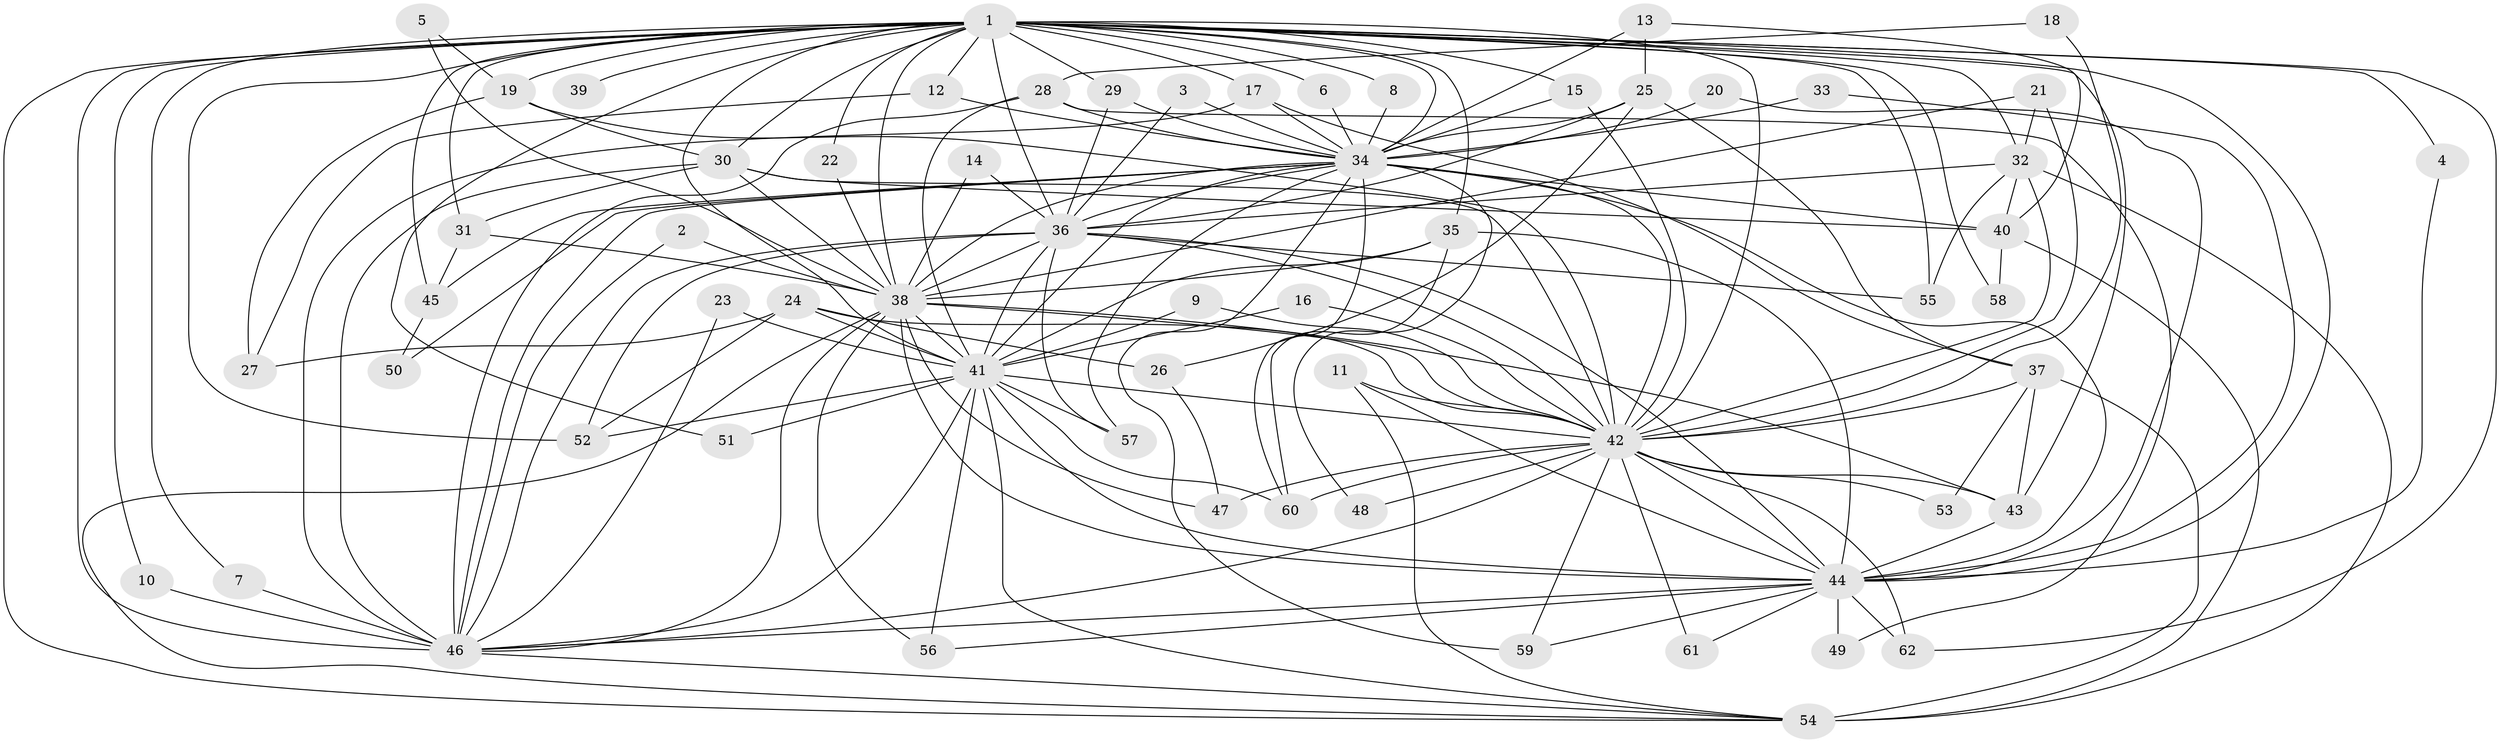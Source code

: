 // original degree distribution, {24: 0.016129032258064516, 25: 0.008064516129032258, 21: 0.008064516129032258, 22: 0.008064516129032258, 30: 0.008064516129032258, 18: 0.016129032258064516, 33: 0.008064516129032258, 10: 0.008064516129032258, 4: 0.08064516129032258, 5: 0.03225806451612903, 6: 0.03225806451612903, 3: 0.24193548387096775, 2: 0.5080645161290323, 7: 0.024193548387096774}
// Generated by graph-tools (version 1.1) at 2025/25/03/09/25 03:25:52]
// undirected, 62 vertices, 171 edges
graph export_dot {
graph [start="1"]
  node [color=gray90,style=filled];
  1;
  2;
  3;
  4;
  5;
  6;
  7;
  8;
  9;
  10;
  11;
  12;
  13;
  14;
  15;
  16;
  17;
  18;
  19;
  20;
  21;
  22;
  23;
  24;
  25;
  26;
  27;
  28;
  29;
  30;
  31;
  32;
  33;
  34;
  35;
  36;
  37;
  38;
  39;
  40;
  41;
  42;
  43;
  44;
  45;
  46;
  47;
  48;
  49;
  50;
  51;
  52;
  53;
  54;
  55;
  56;
  57;
  58;
  59;
  60;
  61;
  62;
  1 -- 4 [weight=1.0];
  1 -- 6 [weight=1.0];
  1 -- 7 [weight=1.0];
  1 -- 8 [weight=1.0];
  1 -- 10 [weight=1.0];
  1 -- 12 [weight=1.0];
  1 -- 15 [weight=1.0];
  1 -- 17 [weight=1.0];
  1 -- 19 [weight=1.0];
  1 -- 22 [weight=1.0];
  1 -- 29 [weight=1.0];
  1 -- 30 [weight=1.0];
  1 -- 31 [weight=2.0];
  1 -- 32 [weight=1.0];
  1 -- 34 [weight=5.0];
  1 -- 35 [weight=1.0];
  1 -- 36 [weight=4.0];
  1 -- 38 [weight=4.0];
  1 -- 39 [weight=1.0];
  1 -- 41 [weight=3.0];
  1 -- 42 [weight=4.0];
  1 -- 43 [weight=1.0];
  1 -- 44 [weight=3.0];
  1 -- 45 [weight=1.0];
  1 -- 46 [weight=4.0];
  1 -- 51 [weight=1.0];
  1 -- 52 [weight=1.0];
  1 -- 54 [weight=1.0];
  1 -- 55 [weight=1.0];
  1 -- 58 [weight=1.0];
  1 -- 62 [weight=1.0];
  2 -- 38 [weight=1.0];
  2 -- 46 [weight=1.0];
  3 -- 34 [weight=1.0];
  3 -- 36 [weight=1.0];
  4 -- 44 [weight=1.0];
  5 -- 19 [weight=1.0];
  5 -- 38 [weight=1.0];
  6 -- 34 [weight=1.0];
  7 -- 46 [weight=1.0];
  8 -- 34 [weight=1.0];
  9 -- 41 [weight=2.0];
  9 -- 42 [weight=1.0];
  10 -- 46 [weight=1.0];
  11 -- 42 [weight=1.0];
  11 -- 44 [weight=1.0];
  11 -- 54 [weight=1.0];
  12 -- 27 [weight=1.0];
  12 -- 34 [weight=1.0];
  13 -- 25 [weight=1.0];
  13 -- 34 [weight=1.0];
  13 -- 40 [weight=1.0];
  14 -- 36 [weight=1.0];
  14 -- 38 [weight=1.0];
  15 -- 34 [weight=1.0];
  15 -- 42 [weight=1.0];
  16 -- 41 [weight=1.0];
  16 -- 42 [weight=1.0];
  17 -- 34 [weight=1.0];
  17 -- 37 [weight=1.0];
  17 -- 46 [weight=1.0];
  18 -- 28 [weight=1.0];
  18 -- 42 [weight=1.0];
  19 -- 27 [weight=1.0];
  19 -- 30 [weight=1.0];
  19 -- 42 [weight=1.0];
  20 -- 34 [weight=1.0];
  20 -- 44 [weight=1.0];
  21 -- 32 [weight=1.0];
  21 -- 38 [weight=1.0];
  21 -- 42 [weight=1.0];
  22 -- 38 [weight=1.0];
  23 -- 41 [weight=1.0];
  23 -- 46 [weight=1.0];
  24 -- 26 [weight=1.0];
  24 -- 27 [weight=1.0];
  24 -- 41 [weight=1.0];
  24 -- 42 [weight=1.0];
  24 -- 52 [weight=1.0];
  25 -- 26 [weight=1.0];
  25 -- 34 [weight=1.0];
  25 -- 36 [weight=1.0];
  25 -- 37 [weight=1.0];
  26 -- 47 [weight=1.0];
  28 -- 34 [weight=1.0];
  28 -- 41 [weight=2.0];
  28 -- 46 [weight=1.0];
  28 -- 49 [weight=1.0];
  29 -- 34 [weight=1.0];
  29 -- 36 [weight=1.0];
  30 -- 31 [weight=1.0];
  30 -- 38 [weight=1.0];
  30 -- 40 [weight=1.0];
  30 -- 42 [weight=1.0];
  30 -- 46 [weight=1.0];
  31 -- 38 [weight=1.0];
  31 -- 45 [weight=1.0];
  32 -- 36 [weight=1.0];
  32 -- 40 [weight=1.0];
  32 -- 42 [weight=2.0];
  32 -- 54 [weight=1.0];
  32 -- 55 [weight=1.0];
  33 -- 34 [weight=1.0];
  33 -- 44 [weight=1.0];
  34 -- 36 [weight=2.0];
  34 -- 38 [weight=1.0];
  34 -- 40 [weight=1.0];
  34 -- 41 [weight=1.0];
  34 -- 42 [weight=1.0];
  34 -- 44 [weight=1.0];
  34 -- 45 [weight=1.0];
  34 -- 46 [weight=1.0];
  34 -- 48 [weight=1.0];
  34 -- 50 [weight=1.0];
  34 -- 57 [weight=1.0];
  34 -- 59 [weight=1.0];
  34 -- 60 [weight=1.0];
  35 -- 38 [weight=1.0];
  35 -- 41 [weight=1.0];
  35 -- 44 [weight=3.0];
  35 -- 60 [weight=1.0];
  36 -- 38 [weight=1.0];
  36 -- 41 [weight=1.0];
  36 -- 42 [weight=1.0];
  36 -- 44 [weight=1.0];
  36 -- 46 [weight=1.0];
  36 -- 52 [weight=1.0];
  36 -- 55 [weight=1.0];
  36 -- 57 [weight=2.0];
  37 -- 42 [weight=2.0];
  37 -- 43 [weight=1.0];
  37 -- 53 [weight=1.0];
  37 -- 54 [weight=2.0];
  38 -- 41 [weight=1.0];
  38 -- 42 [weight=2.0];
  38 -- 43 [weight=1.0];
  38 -- 44 [weight=1.0];
  38 -- 46 [weight=1.0];
  38 -- 47 [weight=1.0];
  38 -- 54 [weight=1.0];
  38 -- 56 [weight=1.0];
  40 -- 54 [weight=2.0];
  40 -- 58 [weight=1.0];
  41 -- 42 [weight=1.0];
  41 -- 44 [weight=1.0];
  41 -- 46 [weight=2.0];
  41 -- 51 [weight=1.0];
  41 -- 52 [weight=1.0];
  41 -- 54 [weight=1.0];
  41 -- 56 [weight=1.0];
  41 -- 57 [weight=1.0];
  41 -- 60 [weight=1.0];
  42 -- 43 [weight=1.0];
  42 -- 44 [weight=1.0];
  42 -- 46 [weight=1.0];
  42 -- 47 [weight=1.0];
  42 -- 48 [weight=2.0];
  42 -- 53 [weight=1.0];
  42 -- 59 [weight=2.0];
  42 -- 60 [weight=1.0];
  42 -- 61 [weight=1.0];
  42 -- 62 [weight=1.0];
  43 -- 44 [weight=1.0];
  44 -- 46 [weight=1.0];
  44 -- 49 [weight=1.0];
  44 -- 56 [weight=1.0];
  44 -- 59 [weight=1.0];
  44 -- 61 [weight=1.0];
  44 -- 62 [weight=1.0];
  45 -- 50 [weight=1.0];
  46 -- 54 [weight=1.0];
}
